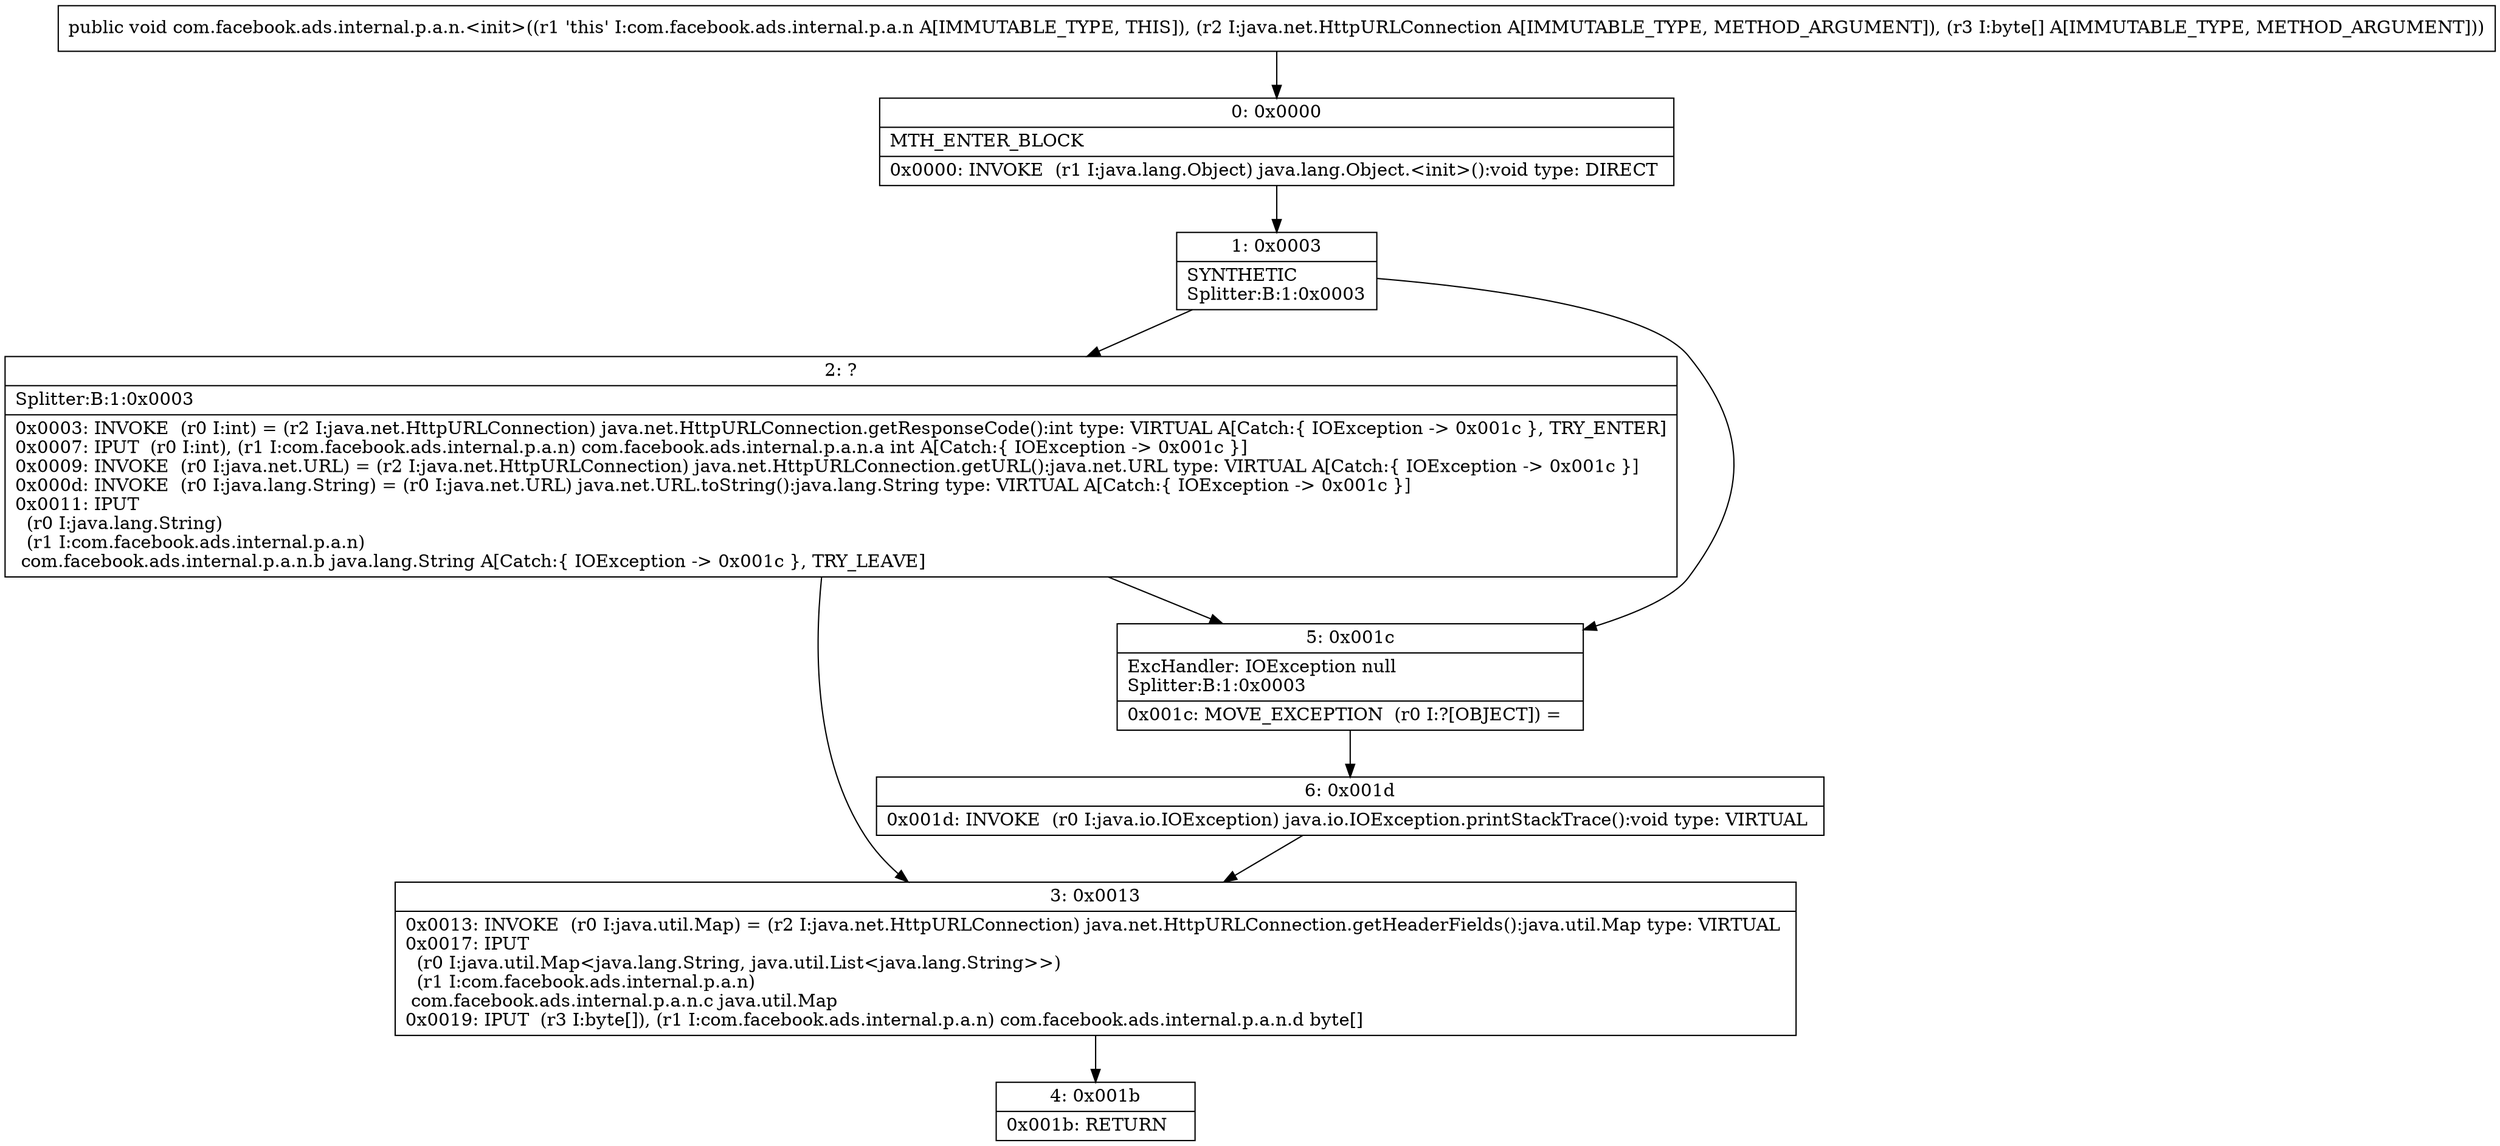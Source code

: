 digraph "CFG forcom.facebook.ads.internal.p.a.n.\<init\>(Ljava\/net\/HttpURLConnection;[B)V" {
Node_0 [shape=record,label="{0\:\ 0x0000|MTH_ENTER_BLOCK\l|0x0000: INVOKE  (r1 I:java.lang.Object) java.lang.Object.\<init\>():void type: DIRECT \l}"];
Node_1 [shape=record,label="{1\:\ 0x0003|SYNTHETIC\lSplitter:B:1:0x0003\l}"];
Node_2 [shape=record,label="{2\:\ ?|Splitter:B:1:0x0003\l|0x0003: INVOKE  (r0 I:int) = (r2 I:java.net.HttpURLConnection) java.net.HttpURLConnection.getResponseCode():int type: VIRTUAL A[Catch:\{ IOException \-\> 0x001c \}, TRY_ENTER]\l0x0007: IPUT  (r0 I:int), (r1 I:com.facebook.ads.internal.p.a.n) com.facebook.ads.internal.p.a.n.a int A[Catch:\{ IOException \-\> 0x001c \}]\l0x0009: INVOKE  (r0 I:java.net.URL) = (r2 I:java.net.HttpURLConnection) java.net.HttpURLConnection.getURL():java.net.URL type: VIRTUAL A[Catch:\{ IOException \-\> 0x001c \}]\l0x000d: INVOKE  (r0 I:java.lang.String) = (r0 I:java.net.URL) java.net.URL.toString():java.lang.String type: VIRTUAL A[Catch:\{ IOException \-\> 0x001c \}]\l0x0011: IPUT  \l  (r0 I:java.lang.String)\l  (r1 I:com.facebook.ads.internal.p.a.n)\l com.facebook.ads.internal.p.a.n.b java.lang.String A[Catch:\{ IOException \-\> 0x001c \}, TRY_LEAVE]\l}"];
Node_3 [shape=record,label="{3\:\ 0x0013|0x0013: INVOKE  (r0 I:java.util.Map) = (r2 I:java.net.HttpURLConnection) java.net.HttpURLConnection.getHeaderFields():java.util.Map type: VIRTUAL \l0x0017: IPUT  \l  (r0 I:java.util.Map\<java.lang.String, java.util.List\<java.lang.String\>\>)\l  (r1 I:com.facebook.ads.internal.p.a.n)\l com.facebook.ads.internal.p.a.n.c java.util.Map \l0x0019: IPUT  (r3 I:byte[]), (r1 I:com.facebook.ads.internal.p.a.n) com.facebook.ads.internal.p.a.n.d byte[] \l}"];
Node_4 [shape=record,label="{4\:\ 0x001b|0x001b: RETURN   \l}"];
Node_5 [shape=record,label="{5\:\ 0x001c|ExcHandler: IOException null\lSplitter:B:1:0x0003\l|0x001c: MOVE_EXCEPTION  (r0 I:?[OBJECT]) =  \l}"];
Node_6 [shape=record,label="{6\:\ 0x001d|0x001d: INVOKE  (r0 I:java.io.IOException) java.io.IOException.printStackTrace():void type: VIRTUAL \l}"];
MethodNode[shape=record,label="{public void com.facebook.ads.internal.p.a.n.\<init\>((r1 'this' I:com.facebook.ads.internal.p.a.n A[IMMUTABLE_TYPE, THIS]), (r2 I:java.net.HttpURLConnection A[IMMUTABLE_TYPE, METHOD_ARGUMENT]), (r3 I:byte[] A[IMMUTABLE_TYPE, METHOD_ARGUMENT])) }"];
MethodNode -> Node_0;
Node_0 -> Node_1;
Node_1 -> Node_2;
Node_1 -> Node_5;
Node_2 -> Node_3;
Node_2 -> Node_5;
Node_3 -> Node_4;
Node_5 -> Node_6;
Node_6 -> Node_3;
}

